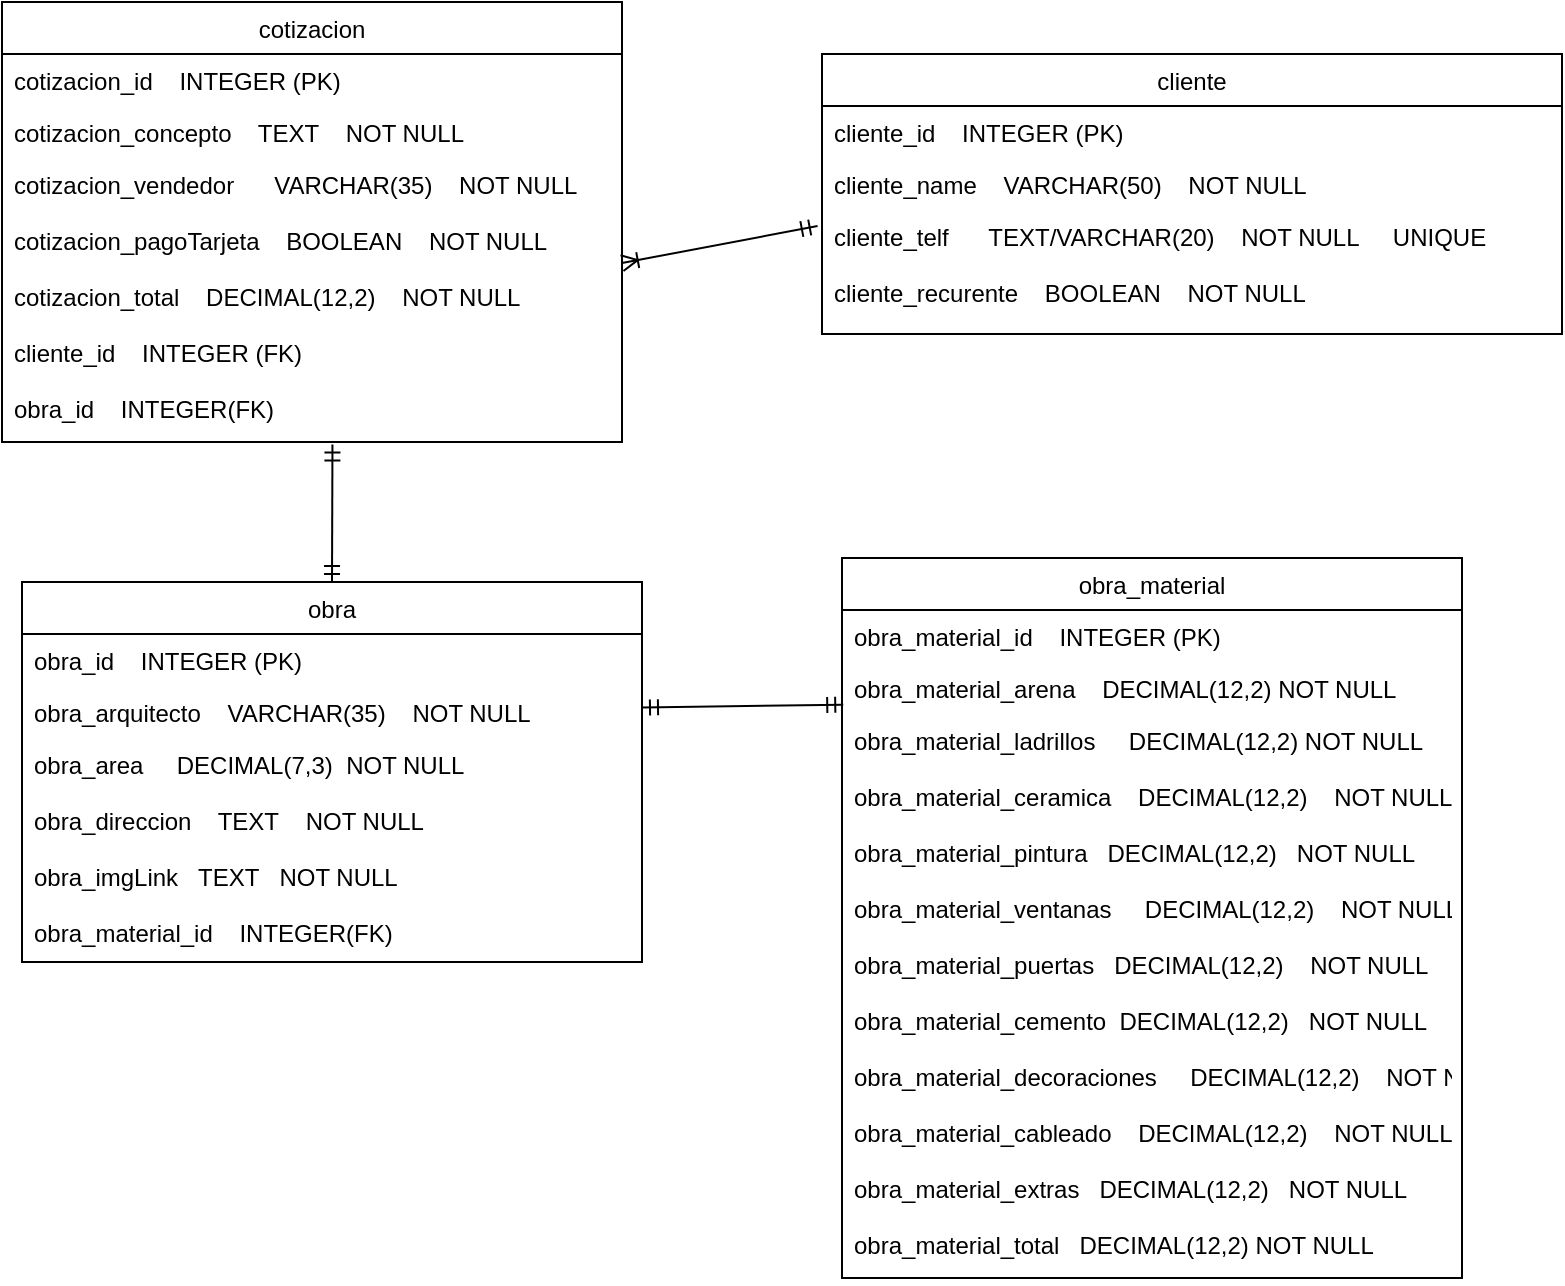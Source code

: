 <mxfile>
    <diagram id="duXvSguw2q8PD_XZzSnz" name="Página-1">
        <mxGraphModel dx="1126" dy="523" grid="1" gridSize="10" guides="1" tooltips="1" connect="1" arrows="1" fold="1" page="1" pageScale="1" pageWidth="827" pageHeight="1169" math="0" shadow="0">
            <root>
                <mxCell id="0"/>
                <mxCell id="1" parent="0"/>
                <mxCell id="2" value="cliente" style="swimlane;fontStyle=0;childLayout=stackLayout;horizontal=1;startSize=26;fillColor=none;horizontalStack=0;resizeParent=1;resizeParentMax=0;resizeLast=0;collapsible=1;marginBottom=0;" parent="1" vertex="1">
                    <mxGeometry x="480" y="316" width="370" height="140" as="geometry"/>
                </mxCell>
                <mxCell id="3" value="cliente_id    INTEGER (PK)" style="text;strokeColor=none;fillColor=none;align=left;verticalAlign=top;spacingLeft=4;spacingRight=4;overflow=hidden;rotatable=0;points=[[0,0.5],[1,0.5]];portConstraint=eastwest;" parent="2" vertex="1">
                    <mxGeometry y="26" width="370" height="26" as="geometry"/>
                </mxCell>
                <mxCell id="4" value="cliente_name    VARCHAR(50)    NOT NULL" style="text;strokeColor=none;fillColor=none;align=left;verticalAlign=top;spacingLeft=4;spacingRight=4;overflow=hidden;rotatable=0;points=[[0,0.5],[1,0.5]];portConstraint=eastwest;" parent="2" vertex="1">
                    <mxGeometry y="52" width="370" height="26" as="geometry"/>
                </mxCell>
                <mxCell id="5" value="cliente_telf      TEXT/VARCHAR(20)    NOT NULL     UNIQUE&#10;&#10;cliente_recurente    BOOLEAN    NOT NULL&#10;&#10;&#10;" style="text;strokeColor=none;fillColor=none;align=left;verticalAlign=top;spacingLeft=4;spacingRight=4;overflow=hidden;rotatable=0;points=[[0,0.5],[1,0.5]];portConstraint=eastwest;" parent="2" vertex="1">
                    <mxGeometry y="78" width="370" height="62" as="geometry"/>
                </mxCell>
                <mxCell id="19" value="cotizacion" style="swimlane;fontStyle=0;childLayout=stackLayout;horizontal=1;startSize=26;fillColor=none;horizontalStack=0;resizeParent=1;resizeParentMax=0;resizeLast=0;collapsible=1;marginBottom=0;" parent="1" vertex="1">
                    <mxGeometry x="70" y="290" width="310" height="220" as="geometry"/>
                </mxCell>
                <mxCell id="20" value="cotizacion_id    INTEGER (PK)" style="text;strokeColor=none;fillColor=none;align=left;verticalAlign=top;spacingLeft=4;spacingRight=4;overflow=hidden;rotatable=0;points=[[0,0.5],[1,0.5]];portConstraint=eastwest;" parent="19" vertex="1">
                    <mxGeometry y="26" width="310" height="26" as="geometry"/>
                </mxCell>
                <mxCell id="21" value="cotizacion_concepto    TEXT    NOT NULL" style="text;strokeColor=none;fillColor=none;align=left;verticalAlign=top;spacingLeft=4;spacingRight=4;overflow=hidden;rotatable=0;points=[[0,0.5],[1,0.5]];portConstraint=eastwest;" parent="19" vertex="1">
                    <mxGeometry y="52" width="310" height="26" as="geometry"/>
                </mxCell>
                <mxCell id="22" value="cotizacion_vendedor      VARCHAR(35)    NOT NULL&#10;&#10;cotizacion_pagoTarjeta    BOOLEAN    NOT NULL&#10;&#10;cotizacion_total    DECIMAL(12,2)    NOT NULL&#10;&#10;cliente_id    INTEGER (FK)&#10;&#10;obra_id    INTEGER(FK)&#10;&#10;&#10;" style="text;strokeColor=none;fillColor=none;align=left;verticalAlign=top;spacingLeft=4;spacingRight=4;overflow=hidden;rotatable=0;points=[[0,0.5],[1,0.5]];portConstraint=eastwest;" parent="19" vertex="1">
                    <mxGeometry y="78" width="310" height="142" as="geometry"/>
                </mxCell>
                <mxCell id="24" value="obra" style="swimlane;fontStyle=0;childLayout=stackLayout;horizontal=1;startSize=26;fillColor=none;horizontalStack=0;resizeParent=1;resizeParentMax=0;resizeLast=0;collapsible=1;marginBottom=0;" parent="1" vertex="1">
                    <mxGeometry x="80" y="580" width="310" height="190" as="geometry"/>
                </mxCell>
                <mxCell id="25" value="obra_id    INTEGER (PK)    " style="text;strokeColor=none;fillColor=none;align=left;verticalAlign=top;spacingLeft=4;spacingRight=4;overflow=hidden;rotatable=0;points=[[0,0.5],[1,0.5]];portConstraint=eastwest;" parent="24" vertex="1">
                    <mxGeometry y="26" width="310" height="26" as="geometry"/>
                </mxCell>
                <mxCell id="26" value="obra_arquitecto    VARCHAR(35)    NOT NULL" style="text;strokeColor=none;fillColor=none;align=left;verticalAlign=top;spacingLeft=4;spacingRight=4;overflow=hidden;rotatable=0;points=[[0,0.5],[1,0.5]];portConstraint=eastwest;" parent="24" vertex="1">
                    <mxGeometry y="52" width="310" height="26" as="geometry"/>
                </mxCell>
                <mxCell id="27" value="obra_area     DECIMAL(7,3)  NOT NULL&#10;&#10;obra_direccion    TEXT    NOT NULL&#10;&#10;obra_imgLink   TEXT   NOT NULL&#10;&#10;obra_material_id    INTEGER(FK)&#10;&#10;&#10;" style="text;strokeColor=none;fillColor=none;align=left;verticalAlign=top;spacingLeft=4;spacingRight=4;overflow=hidden;rotatable=0;points=[[0,0.5],[1,0.5]];portConstraint=eastwest;" parent="24" vertex="1">
                    <mxGeometry y="78" width="310" height="112" as="geometry"/>
                </mxCell>
                <mxCell id="28" value="obra_material" style="swimlane;fontStyle=0;childLayout=stackLayout;horizontal=1;startSize=26;fillColor=none;horizontalStack=0;resizeParent=1;resizeParentMax=0;resizeLast=0;collapsible=1;marginBottom=0;" parent="1" vertex="1">
                    <mxGeometry x="490" y="568" width="310" height="360" as="geometry"/>
                </mxCell>
                <mxCell id="29" value="obra_material_id    INTEGER (PK)    " style="text;strokeColor=none;fillColor=none;align=left;verticalAlign=top;spacingLeft=4;spacingRight=4;overflow=hidden;rotatable=0;points=[[0,0.5],[1,0.5]];portConstraint=eastwest;" parent="28" vertex="1">
                    <mxGeometry y="26" width="310" height="26" as="geometry"/>
                </mxCell>
                <mxCell id="30" value="obra_material_arena    DECIMAL(12,2) NOT NULL" style="text;strokeColor=none;fillColor=none;align=left;verticalAlign=top;spacingLeft=4;spacingRight=4;overflow=hidden;rotatable=0;points=[[0,0.5],[1,0.5]];portConstraint=eastwest;" parent="28" vertex="1">
                    <mxGeometry y="52" width="310" height="26" as="geometry"/>
                </mxCell>
                <mxCell id="31" value="obra_material_ladrillos     DECIMAL(12,2) NOT NULL&#10;&#10;obra_material_ceramica    DECIMAL(12,2)    NOT NULL&#10;&#10;obra_material_pintura   DECIMAL(12,2)   NOT NULL&#10;&#10;obra_material_ventanas     DECIMAL(12,2)    NOT NULL&#10;&#10;obra_material_puertas   DECIMAL(12,2)    NOT NULL&#10;&#10;obra_material_cemento  DECIMAL(12,2)   NOT NULL&#10;&#10;obra_material_decoraciones     DECIMAL(12,2)    NOT NULL&#10;&#10;obra_material_cableado    DECIMAL(12,2)    NOT NULL&#10;&#10;obra_material_extras   DECIMAL(12,2)   NOT NULL&#10;&#10;obra_material_total   DECIMAL(12,2) NOT NULL&#10;&#10;&#10;&#10;&#10;&#10;" style="text;strokeColor=none;fillColor=none;align=left;verticalAlign=top;spacingLeft=4;spacingRight=4;overflow=hidden;rotatable=0;points=[[0,0.5],[1,0.5]];portConstraint=eastwest;" parent="28" vertex="1">
                    <mxGeometry y="78" width="310" height="282" as="geometry"/>
                </mxCell>
                <mxCell id="35" value="" style="fontSize=12;html=1;endArrow=ERmandOne;startArrow=ERmandOne;entryX=0.5;entryY=0;entryDx=0;entryDy=0;exitX=0.533;exitY=1.009;exitDx=0;exitDy=0;exitPerimeter=0;" parent="1" source="22" target="24" edge="1">
                    <mxGeometry width="100" height="100" relative="1" as="geometry">
                        <mxPoint x="420" y="560" as="sourcePoint"/>
                        <mxPoint x="520" y="460" as="targetPoint"/>
                    </mxGeometry>
                </mxCell>
                <mxCell id="36" value="" style="fontSize=12;html=1;endArrow=ERmandOne;startArrow=ERmandOne;exitX=0.002;exitY=0.821;exitDx=0;exitDy=0;exitPerimeter=0;" parent="1" source="30" target="26" edge="1">
                    <mxGeometry width="100" height="100" relative="1" as="geometry">
                        <mxPoint x="245.23" y="470.828" as="sourcePoint"/>
                        <mxPoint x="245" y="590" as="targetPoint"/>
                    </mxGeometry>
                </mxCell>
                <mxCell id="37" value="" style="fontSize=12;html=1;endArrow=ERoneToMany;startArrow=ERmandOne;exitX=-0.006;exitY=0.129;exitDx=0;exitDy=0;entryX=1;entryY=0.37;entryDx=0;entryDy=0;entryPerimeter=0;exitPerimeter=0;" parent="1" source="5" target="22" edge="1">
                    <mxGeometry width="100" height="100" relative="1" as="geometry">
                        <mxPoint x="364" y="490" as="sourcePoint"/>
                        <mxPoint x="464" y="390" as="targetPoint"/>
                    </mxGeometry>
                </mxCell>
            </root>
        </mxGraphModel>
    </diagram>
</mxfile>
